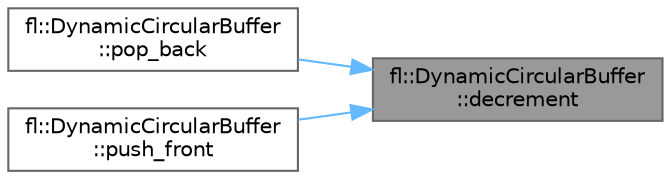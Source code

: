 digraph "fl::DynamicCircularBuffer::decrement"
{
 // INTERACTIVE_SVG=YES
 // LATEX_PDF_SIZE
  bgcolor="transparent";
  edge [fontname=Helvetica,fontsize=10,labelfontname=Helvetica,labelfontsize=10];
  node [fontname=Helvetica,fontsize=10,shape=box,height=0.2,width=0.4];
  rankdir="RL";
  Node1 [id="Node000001",label="fl::DynamicCircularBuffer\l::decrement",height=0.2,width=0.4,color="gray40", fillcolor="grey60", style="filled", fontcolor="black",tooltip=" "];
  Node1 -> Node2 [id="edge1_Node000001_Node000002",dir="back",color="steelblue1",style="solid",tooltip=" "];
  Node2 [id="Node000002",label="fl::DynamicCircularBuffer\l::pop_back",height=0.2,width=0.4,color="grey40", fillcolor="white", style="filled",URL="$d0/d56/classfl_1_1_dynamic_circular_buffer_a46722ba7359e32a8aef0fe0b7d511b02.html#a46722ba7359e32a8aef0fe0b7d511b02",tooltip=" "];
  Node1 -> Node3 [id="edge2_Node000001_Node000003",dir="back",color="steelblue1",style="solid",tooltip=" "];
  Node3 [id="Node000003",label="fl::DynamicCircularBuffer\l::push_front",height=0.2,width=0.4,color="grey40", fillcolor="white", style="filled",URL="$d0/d56/classfl_1_1_dynamic_circular_buffer_a99fd18df4b72c3858575e804d965ed74.html#a99fd18df4b72c3858575e804d965ed74",tooltip=" "];
}
